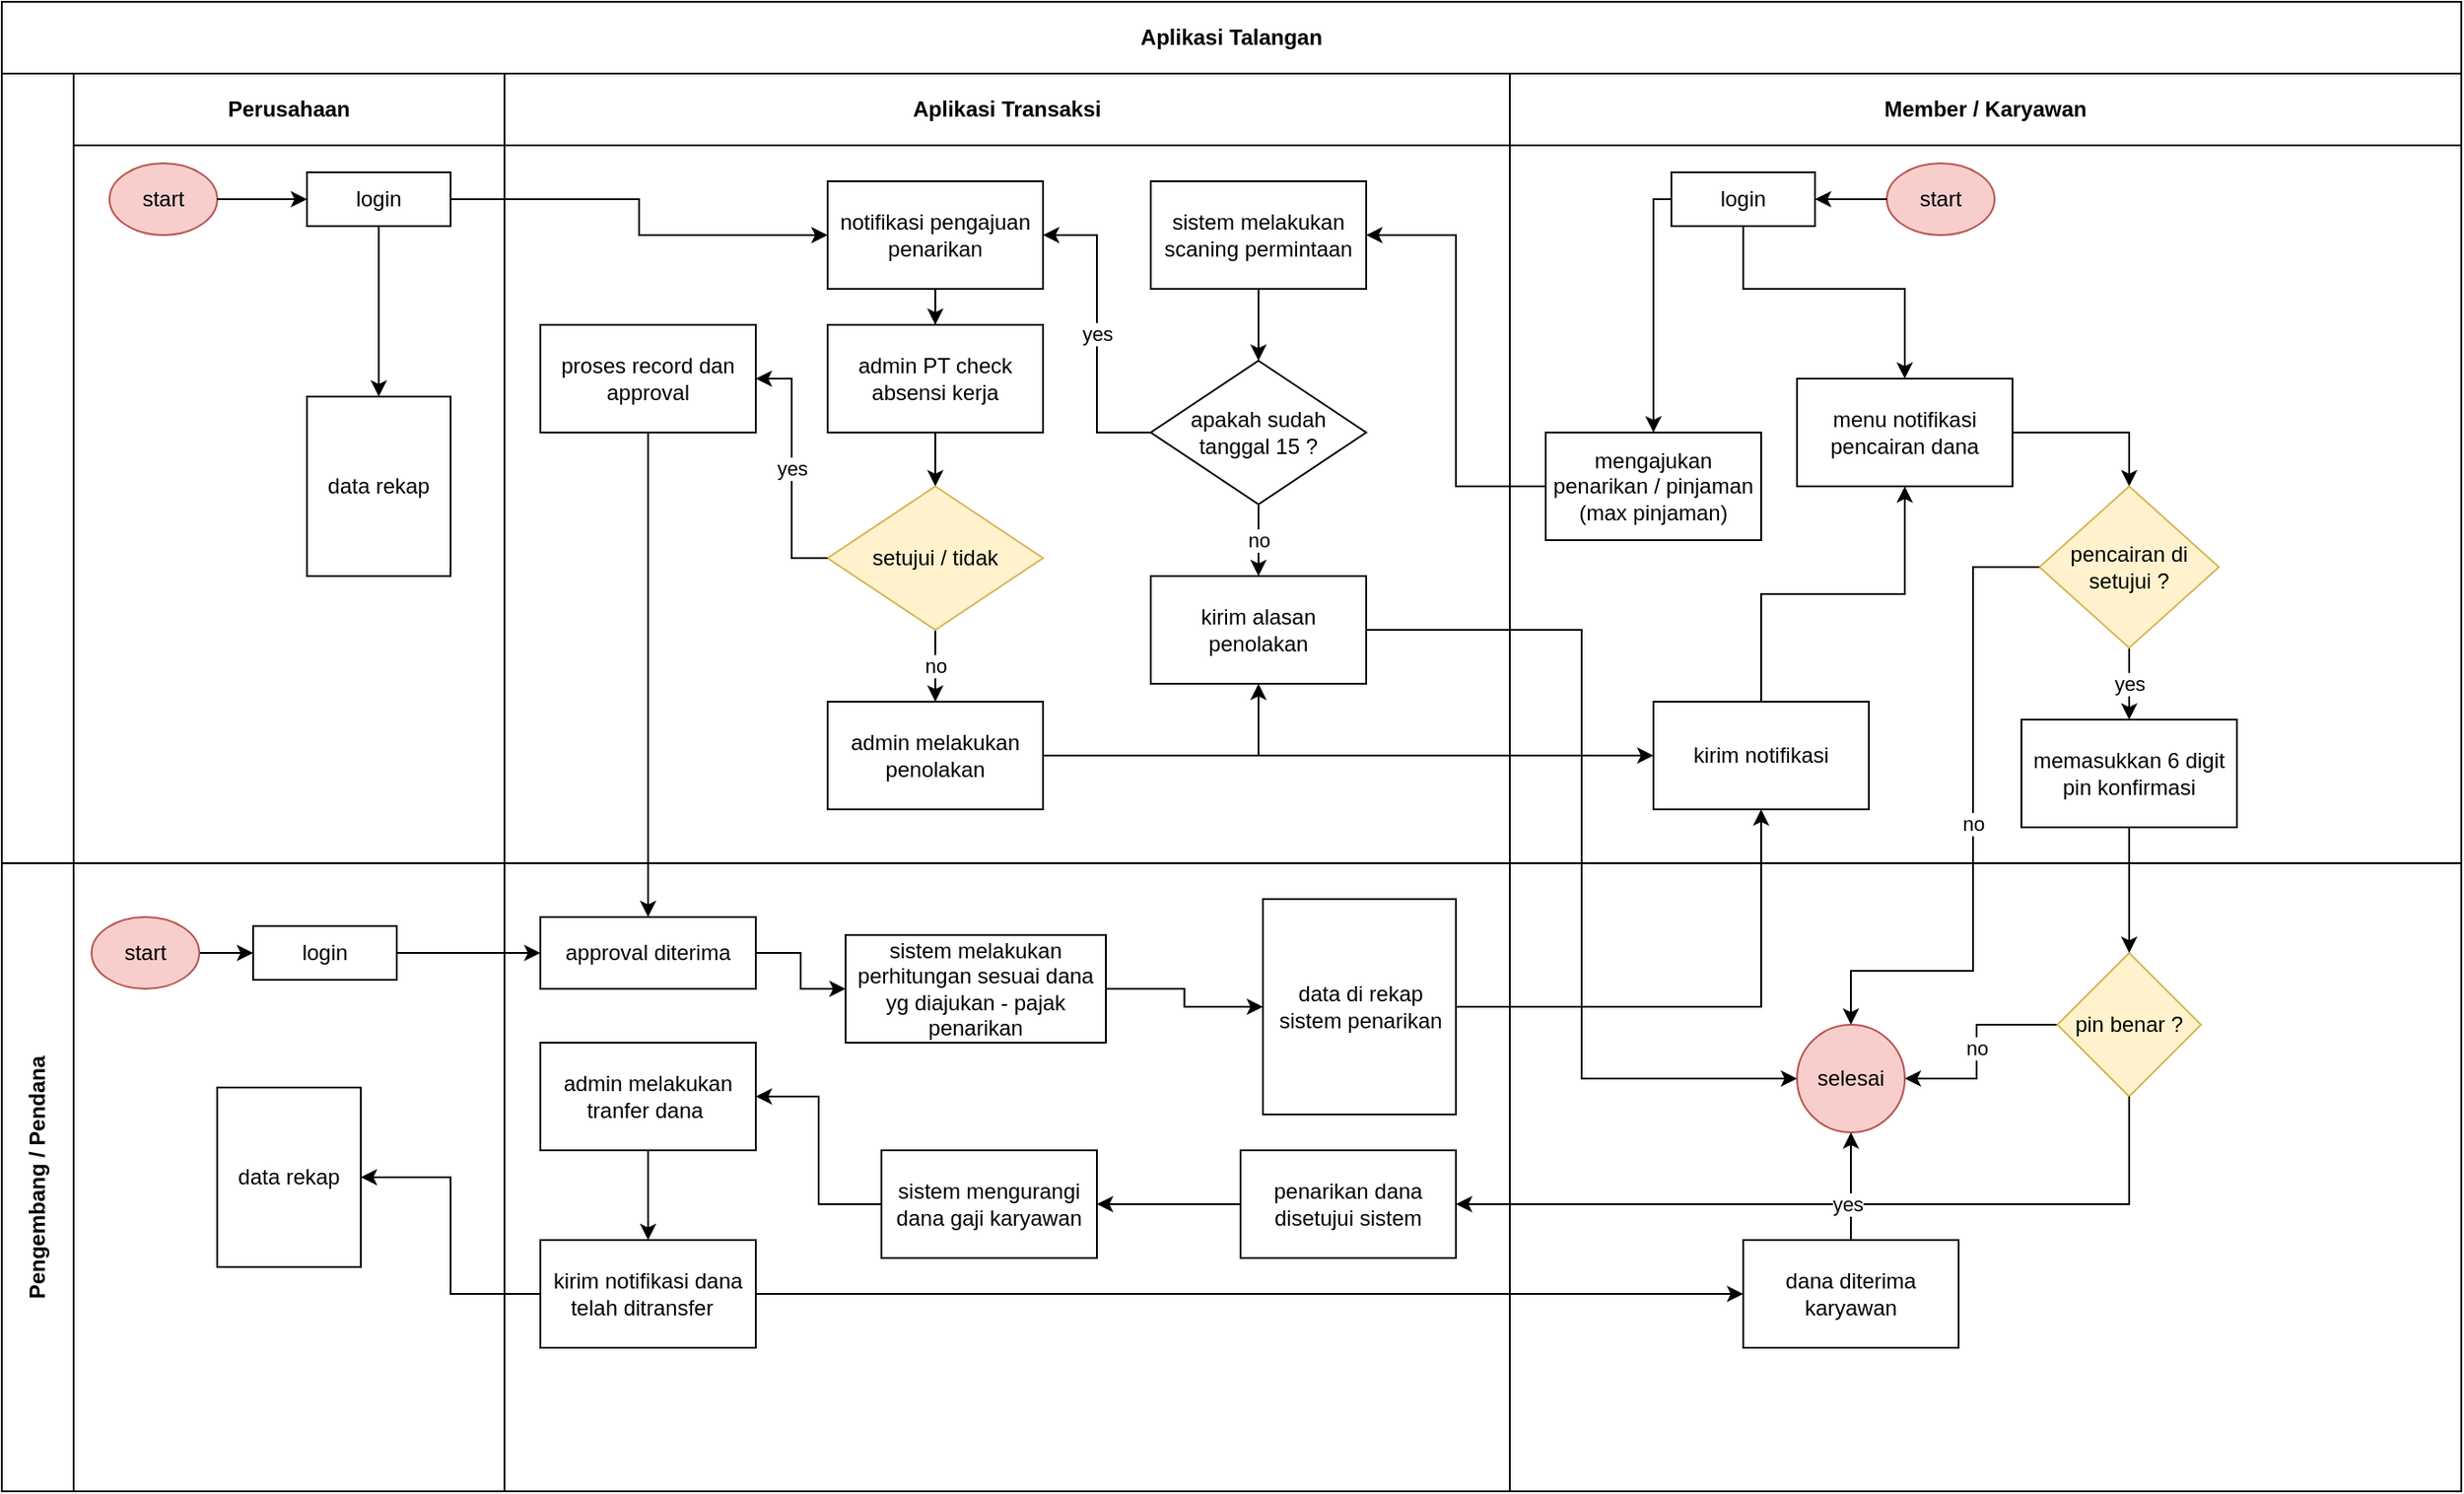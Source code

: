 <mxfile version="14.7.7" type="github" pages="3">
  <diagram id="kgpKYQtTHZ0yAKxKKP6v" name="Page-1">
    <mxGraphModel dx="1422" dy="751" grid="1" gridSize="10" guides="1" tooltips="1" connect="1" arrows="1" fold="1" page="1" pageScale="1" pageWidth="850" pageHeight="1100" math="0" shadow="0">
      <root>
        <mxCell id="0" />
        <mxCell id="1" parent="0" />
        <mxCell id="3nuBFxr9cyL0pnOWT2aG-1" value="Aplikasi Talangan" style="shape=table;childLayout=tableLayout;rowLines=0;columnLines=0;startSize=40;html=1;whiteSpace=wrap;collapsible=0;recursiveResize=0;expand=0;fontStyle=1" parent="1" vertex="1">
          <mxGeometry x="40" y="40" width="1370" height="830" as="geometry" />
        </mxCell>
        <mxCell id="3nuBFxr9cyL0pnOWT2aG-3" value="" style="swimlane;horizontal=0;points=[[0,0.5],[1,0.5]];portConstraint=eastwest;startSize=40;html=1;whiteSpace=wrap;collapsible=0;recursiveResize=0;expand=0;" parent="3nuBFxr9cyL0pnOWT2aG-1" vertex="1">
          <mxGeometry y="40" width="1370" height="440" as="geometry" />
        </mxCell>
        <mxCell id="3nuBFxr9cyL0pnOWT2aG-4" value="Perusahaan" style="swimlane;connectable=0;startSize=40;html=1;whiteSpace=wrap;collapsible=0;recursiveResize=0;expand=0;" parent="3nuBFxr9cyL0pnOWT2aG-3" vertex="1">
          <mxGeometry x="40" width="240" height="440" as="geometry" />
        </mxCell>
        <mxCell id="NLEsf8d0Clt0r1izO-Jv-6" value="start" style="ellipse;whiteSpace=wrap;html=1;fillColor=#f8cecc;strokeColor=#b85450;" parent="3nuBFxr9cyL0pnOWT2aG-4" vertex="1">
          <mxGeometry x="20" y="50" width="60" height="40" as="geometry" />
        </mxCell>
        <mxCell id="NLEsf8d0Clt0r1izO-Jv-9" value="login" style="whiteSpace=wrap;html=1;" parent="3nuBFxr9cyL0pnOWT2aG-4" vertex="1">
          <mxGeometry x="130" y="55" width="80" height="30" as="geometry" />
        </mxCell>
        <mxCell id="NLEsf8d0Clt0r1izO-Jv-10" value="" style="edgeStyle=orthogonalEdgeStyle;rounded=0;orthogonalLoop=1;jettySize=auto;html=1;" parent="3nuBFxr9cyL0pnOWT2aG-4" source="NLEsf8d0Clt0r1izO-Jv-6" target="NLEsf8d0Clt0r1izO-Jv-9" edge="1">
          <mxGeometry relative="1" as="geometry" />
        </mxCell>
        <mxCell id="n5_1aD1Sy1dS3LP6mycE-93" value="data rekap" style="whiteSpace=wrap;html=1;" parent="3nuBFxr9cyL0pnOWT2aG-4" vertex="1">
          <mxGeometry x="130" y="180" width="80" height="100" as="geometry" />
        </mxCell>
        <mxCell id="n5_1aD1Sy1dS3LP6mycE-94" value="" style="edgeStyle=orthogonalEdgeStyle;rounded=0;orthogonalLoop=1;jettySize=auto;html=1;" parent="3nuBFxr9cyL0pnOWT2aG-4" source="NLEsf8d0Clt0r1izO-Jv-9" target="n5_1aD1Sy1dS3LP6mycE-93" edge="1">
          <mxGeometry relative="1" as="geometry" />
        </mxCell>
        <mxCell id="3nuBFxr9cyL0pnOWT2aG-8" value="Aplikasi Transaksi" style="swimlane;connectable=0;startSize=40;html=1;whiteSpace=wrap;collapsible=0;recursiveResize=0;expand=0;" parent="3nuBFxr9cyL0pnOWT2aG-3" vertex="1">
          <mxGeometry x="280" width="560" height="440" as="geometry" />
        </mxCell>
        <mxCell id="n5_1aD1Sy1dS3LP6mycE-2" style="edgeStyle=orthogonalEdgeStyle;rounded=0;orthogonalLoop=1;jettySize=auto;html=1;entryX=0.5;entryY=0;entryDx=0;entryDy=0;" parent="3nuBFxr9cyL0pnOWT2aG-8" source="NLEsf8d0Clt0r1izO-Jv-31" target="NLEsf8d0Clt0r1izO-Jv-35" edge="1">
          <mxGeometry relative="1" as="geometry" />
        </mxCell>
        <mxCell id="NLEsf8d0Clt0r1izO-Jv-31" value="notifikasi pengajuan penarikan&lt;br&gt;" style="whiteSpace=wrap;html=1;" parent="3nuBFxr9cyL0pnOWT2aG-8" vertex="1">
          <mxGeometry x="180" y="60" width="120" height="60" as="geometry" />
        </mxCell>
        <mxCell id="NLEsf8d0Clt0r1izO-Jv-40" style="edgeStyle=orthogonalEdgeStyle;rounded=0;orthogonalLoop=1;jettySize=auto;html=1;entryX=0.5;entryY=0;entryDx=0;entryDy=0;" parent="3nuBFxr9cyL0pnOWT2aG-8" source="NLEsf8d0Clt0r1izO-Jv-29" target="NLEsf8d0Clt0r1izO-Jv-33" edge="1">
          <mxGeometry relative="1" as="geometry" />
        </mxCell>
        <mxCell id="NLEsf8d0Clt0r1izO-Jv-29" value="sistem melakukan scaning permintaan" style="whiteSpace=wrap;html=1;" parent="3nuBFxr9cyL0pnOWT2aG-8" vertex="1">
          <mxGeometry x="360" y="60" width="120" height="60" as="geometry" />
        </mxCell>
        <mxCell id="n5_1aD1Sy1dS3LP6mycE-1" value="yes" style="edgeStyle=orthogonalEdgeStyle;rounded=0;orthogonalLoop=1;jettySize=auto;html=1;entryX=1;entryY=0.5;entryDx=0;entryDy=0;" parent="3nuBFxr9cyL0pnOWT2aG-8" source="NLEsf8d0Clt0r1izO-Jv-33" target="NLEsf8d0Clt0r1izO-Jv-31" edge="1">
          <mxGeometry relative="1" as="geometry" />
        </mxCell>
        <mxCell id="n5_1aD1Sy1dS3LP6mycE-5" value="no" style="edgeStyle=orthogonalEdgeStyle;rounded=0;orthogonalLoop=1;jettySize=auto;html=1;exitX=0.5;exitY=1;exitDx=0;exitDy=0;entryX=0.5;entryY=0;entryDx=0;entryDy=0;" parent="3nuBFxr9cyL0pnOWT2aG-8" source="NLEsf8d0Clt0r1izO-Jv-33" target="NLEsf8d0Clt0r1izO-Jv-48" edge="1">
          <mxGeometry relative="1" as="geometry" />
        </mxCell>
        <mxCell id="NLEsf8d0Clt0r1izO-Jv-33" value="apakah sudah tanggal 15 ?" style="rhombus;whiteSpace=wrap;html=1;" parent="3nuBFxr9cyL0pnOWT2aG-8" vertex="1">
          <mxGeometry x="360" y="160" width="120" height="80" as="geometry" />
        </mxCell>
        <mxCell id="n5_1aD1Sy1dS3LP6mycE-3" style="edgeStyle=orthogonalEdgeStyle;rounded=0;orthogonalLoop=1;jettySize=auto;html=1;entryX=0.5;entryY=0;entryDx=0;entryDy=0;" parent="3nuBFxr9cyL0pnOWT2aG-8" source="NLEsf8d0Clt0r1izO-Jv-35" target="NLEsf8d0Clt0r1izO-Jv-45" edge="1">
          <mxGeometry relative="1" as="geometry" />
        </mxCell>
        <mxCell id="NLEsf8d0Clt0r1izO-Jv-35" value="admin PT check absensi kerja" style="whiteSpace=wrap;html=1;" parent="3nuBFxr9cyL0pnOWT2aG-8" vertex="1">
          <mxGeometry x="180" y="140" width="120" height="60" as="geometry" />
        </mxCell>
        <mxCell id="n5_1aD1Sy1dS3LP6mycE-4" value="no" style="edgeStyle=orthogonalEdgeStyle;rounded=0;orthogonalLoop=1;jettySize=auto;html=1;entryX=0.5;entryY=0;entryDx=0;entryDy=0;" parent="3nuBFxr9cyL0pnOWT2aG-8" source="NLEsf8d0Clt0r1izO-Jv-45" target="NLEsf8d0Clt0r1izO-Jv-41" edge="1">
          <mxGeometry relative="1" as="geometry" />
        </mxCell>
        <mxCell id="NLEsf8d0Clt0r1izO-Jv-45" value="setujui / tidak" style="rhombus;whiteSpace=wrap;html=1;fillColor=#fff2cc;strokeColor=#d6b656;" parent="3nuBFxr9cyL0pnOWT2aG-8" vertex="1">
          <mxGeometry x="180" y="230" width="120" height="80" as="geometry" />
        </mxCell>
        <mxCell id="NLEsf8d0Clt0r1izO-Jv-41" value="admin melakukan penolakan" style="whiteSpace=wrap;html=1;" parent="3nuBFxr9cyL0pnOWT2aG-8" vertex="1">
          <mxGeometry x="180" y="350" width="120" height="60" as="geometry" />
        </mxCell>
        <mxCell id="NLEsf8d0Clt0r1izO-Jv-48" value="kirim alasan penolakan" style="whiteSpace=wrap;html=1;" parent="3nuBFxr9cyL0pnOWT2aG-8" vertex="1">
          <mxGeometry x="360" y="280" width="120" height="60" as="geometry" />
        </mxCell>
        <mxCell id="NLEsf8d0Clt0r1izO-Jv-49" value="" style="edgeStyle=orthogonalEdgeStyle;rounded=0;orthogonalLoop=1;jettySize=auto;html=1;" parent="3nuBFxr9cyL0pnOWT2aG-8" source="NLEsf8d0Clt0r1izO-Jv-41" target="NLEsf8d0Clt0r1izO-Jv-48" edge="1">
          <mxGeometry relative="1" as="geometry" />
        </mxCell>
        <mxCell id="n5_1aD1Sy1dS3LP6mycE-8" value="proses record dan approval" style="whiteSpace=wrap;html=1;" parent="3nuBFxr9cyL0pnOWT2aG-8" vertex="1">
          <mxGeometry x="20" y="140" width="120" height="60" as="geometry" />
        </mxCell>
        <mxCell id="n5_1aD1Sy1dS3LP6mycE-9" value="yes" style="edgeStyle=orthogonalEdgeStyle;rounded=0;orthogonalLoop=1;jettySize=auto;html=1;entryX=1;entryY=0.5;entryDx=0;entryDy=0;" parent="3nuBFxr9cyL0pnOWT2aG-8" source="NLEsf8d0Clt0r1izO-Jv-45" target="n5_1aD1Sy1dS3LP6mycE-8" edge="1">
          <mxGeometry relative="1" as="geometry">
            <Array as="points">
              <mxPoint x="160" y="270" />
              <mxPoint x="160" y="170" />
            </Array>
          </mxGeometry>
        </mxCell>
        <mxCell id="n5_1aD1Sy1dS3LP6mycE-13" style="edgeStyle=orthogonalEdgeStyle;rounded=0;orthogonalLoop=1;jettySize=auto;html=1;exitX=0.5;exitY=1;exitDx=0;exitDy=0;" parent="3nuBFxr9cyL0pnOWT2aG-8" source="n5_1aD1Sy1dS3LP6mycE-8" target="n5_1aD1Sy1dS3LP6mycE-8" edge="1">
          <mxGeometry relative="1" as="geometry" />
        </mxCell>
        <mxCell id="3nuBFxr9cyL0pnOWT2aG-11" value="Member / Karyawan" style="swimlane;connectable=0;startSize=40;html=1;whiteSpace=wrap;collapsible=0;recursiveResize=0;expand=0;" parent="3nuBFxr9cyL0pnOWT2aG-3" vertex="1">
          <mxGeometry x="840" width="530" height="440" as="geometry" />
        </mxCell>
        <mxCell id="NLEsf8d0Clt0r1izO-Jv-24" value="start" style="ellipse;whiteSpace=wrap;html=1;fillColor=#f8cecc;strokeColor=#b85450;" parent="3nuBFxr9cyL0pnOWT2aG-11" vertex="1">
          <mxGeometry x="210" y="50" width="60" height="40" as="geometry" />
        </mxCell>
        <mxCell id="n5_1aD1Sy1dS3LP6mycE-66" style="edgeStyle=orthogonalEdgeStyle;rounded=0;orthogonalLoop=1;jettySize=auto;html=1;entryX=0.5;entryY=0;entryDx=0;entryDy=0;" parent="3nuBFxr9cyL0pnOWT2aG-11" source="NLEsf8d0Clt0r1izO-Jv-25" target="n5_1aD1Sy1dS3LP6mycE-53" edge="1">
          <mxGeometry relative="1" as="geometry">
            <Array as="points">
              <mxPoint x="130" y="120" />
              <mxPoint x="220" y="120" />
            </Array>
          </mxGeometry>
        </mxCell>
        <mxCell id="NLEsf8d0Clt0r1izO-Jv-25" value="login" style="whiteSpace=wrap;html=1;" parent="3nuBFxr9cyL0pnOWT2aG-11" vertex="1">
          <mxGeometry x="90" y="55" width="80" height="30" as="geometry" />
        </mxCell>
        <mxCell id="NLEsf8d0Clt0r1izO-Jv-26" value="" style="edgeStyle=orthogonalEdgeStyle;rounded=0;orthogonalLoop=1;jettySize=auto;html=1;" parent="3nuBFxr9cyL0pnOWT2aG-11" source="NLEsf8d0Clt0r1izO-Jv-24" target="NLEsf8d0Clt0r1izO-Jv-25" edge="1">
          <mxGeometry relative="1" as="geometry" />
        </mxCell>
        <mxCell id="n5_1aD1Sy1dS3LP6mycE-63" style="edgeStyle=orthogonalEdgeStyle;rounded=0;orthogonalLoop=1;jettySize=auto;html=1;entryX=0.5;entryY=1;entryDx=0;entryDy=0;" parent="3nuBFxr9cyL0pnOWT2aG-11" source="n5_1aD1Sy1dS3LP6mycE-6" target="n5_1aD1Sy1dS3LP6mycE-53" edge="1">
          <mxGeometry relative="1" as="geometry" />
        </mxCell>
        <mxCell id="n5_1aD1Sy1dS3LP6mycE-6" value="kirim notifikasi" style="whiteSpace=wrap;html=1;" parent="3nuBFxr9cyL0pnOWT2aG-11" vertex="1">
          <mxGeometry x="80" y="350" width="120" height="60" as="geometry" />
        </mxCell>
        <mxCell id="n5_1aD1Sy1dS3LP6mycE-64" style="edgeStyle=orthogonalEdgeStyle;rounded=0;orthogonalLoop=1;jettySize=auto;html=1;entryX=0.5;entryY=0;entryDx=0;entryDy=0;" parent="3nuBFxr9cyL0pnOWT2aG-11" source="n5_1aD1Sy1dS3LP6mycE-53" target="n5_1aD1Sy1dS3LP6mycE-59" edge="1">
          <mxGeometry relative="1" as="geometry" />
        </mxCell>
        <mxCell id="n5_1aD1Sy1dS3LP6mycE-53" value="menu notifikasi pencairan dana" style="whiteSpace=wrap;html=1;" parent="3nuBFxr9cyL0pnOWT2aG-11" vertex="1">
          <mxGeometry x="160" y="170" width="120" height="60" as="geometry" />
        </mxCell>
        <mxCell id="n5_1aD1Sy1dS3LP6mycE-67" value="yes" style="edgeStyle=orthogonalEdgeStyle;rounded=0;orthogonalLoop=1;jettySize=auto;html=1;entryX=0.5;entryY=0;entryDx=0;entryDy=0;" parent="3nuBFxr9cyL0pnOWT2aG-11" source="n5_1aD1Sy1dS3LP6mycE-59" target="n5_1aD1Sy1dS3LP6mycE-49" edge="1">
          <mxGeometry relative="1" as="geometry" />
        </mxCell>
        <mxCell id="n5_1aD1Sy1dS3LP6mycE-59" value="pencairan di setujui ?" style="rhombus;whiteSpace=wrap;html=1;fillColor=#fff2cc;strokeColor=#d6b656;" parent="3nuBFxr9cyL0pnOWT2aG-11" vertex="1">
          <mxGeometry x="295" y="230" width="100" height="90" as="geometry" />
        </mxCell>
        <mxCell id="n5_1aD1Sy1dS3LP6mycE-49" value="memasukkan 6 digit pin konfirmasi" style="whiteSpace=wrap;html=1;" parent="3nuBFxr9cyL0pnOWT2aG-11" vertex="1">
          <mxGeometry x="285" y="360" width="120" height="60" as="geometry" />
        </mxCell>
        <mxCell id="NLEsf8d0Clt0r1izO-Jv-32" value="" style="edgeStyle=orthogonalEdgeStyle;rounded=0;orthogonalLoop=1;jettySize=auto;html=1;" parent="3nuBFxr9cyL0pnOWT2aG-3" source="NLEsf8d0Clt0r1izO-Jv-9" target="NLEsf8d0Clt0r1izO-Jv-31" edge="1">
          <mxGeometry relative="1" as="geometry" />
        </mxCell>
        <mxCell id="n5_1aD1Sy1dS3LP6mycE-7" value="" style="edgeStyle=orthogonalEdgeStyle;rounded=0;orthogonalLoop=1;jettySize=auto;html=1;" parent="3nuBFxr9cyL0pnOWT2aG-3" source="NLEsf8d0Clt0r1izO-Jv-41" target="n5_1aD1Sy1dS3LP6mycE-6" edge="1">
          <mxGeometry relative="1" as="geometry" />
        </mxCell>
        <mxCell id="3nuBFxr9cyL0pnOWT2aG-15" value="Pengembang / Pendana" style="swimlane;horizontal=0;points=[[0,0.5],[1,0.5]];portConstraint=eastwest;startSize=40;html=1;whiteSpace=wrap;collapsible=0;recursiveResize=0;expand=0;" parent="3nuBFxr9cyL0pnOWT2aG-1" vertex="1">
          <mxGeometry y="480" width="1370" height="350" as="geometry" />
        </mxCell>
        <mxCell id="3nuBFxr9cyL0pnOWT2aG-16" value="" style="swimlane;connectable=0;startSize=0;html=1;whiteSpace=wrap;collapsible=0;recursiveResize=0;expand=0;" parent="3nuBFxr9cyL0pnOWT2aG-15" vertex="1">
          <mxGeometry x="40" width="240" height="350" as="geometry" />
        </mxCell>
        <mxCell id="n5_1aD1Sy1dS3LP6mycE-12" style="edgeStyle=orthogonalEdgeStyle;rounded=0;orthogonalLoop=1;jettySize=auto;html=1;entryX=0;entryY=0.5;entryDx=0;entryDy=0;" parent="3nuBFxr9cyL0pnOWT2aG-16" source="n5_1aD1Sy1dS3LP6mycE-10" target="n5_1aD1Sy1dS3LP6mycE-11" edge="1">
          <mxGeometry relative="1" as="geometry" />
        </mxCell>
        <mxCell id="n5_1aD1Sy1dS3LP6mycE-10" value="start" style="ellipse;whiteSpace=wrap;html=1;fillColor=#f8cecc;strokeColor=#b85450;" parent="3nuBFxr9cyL0pnOWT2aG-16" vertex="1">
          <mxGeometry x="10" y="30" width="60" height="40" as="geometry" />
        </mxCell>
        <mxCell id="n5_1aD1Sy1dS3LP6mycE-11" value="login" style="whiteSpace=wrap;html=1;" parent="3nuBFxr9cyL0pnOWT2aG-16" vertex="1">
          <mxGeometry x="100" y="35" width="80" height="30" as="geometry" />
        </mxCell>
        <mxCell id="n5_1aD1Sy1dS3LP6mycE-89" value="data rekap" style="whiteSpace=wrap;html=1;" parent="3nuBFxr9cyL0pnOWT2aG-16" vertex="1">
          <mxGeometry x="80" y="125" width="80" height="100" as="geometry" />
        </mxCell>
        <mxCell id="3nuBFxr9cyL0pnOWT2aG-18" value="" style="swimlane;connectable=0;startSize=0;html=1;whiteSpace=wrap;collapsible=0;recursiveResize=0;expand=0;" parent="3nuBFxr9cyL0pnOWT2aG-15" vertex="1">
          <mxGeometry x="280" width="560" height="350" as="geometry" />
        </mxCell>
        <mxCell id="n5_1aD1Sy1dS3LP6mycE-33" value="approval diterima" style="whiteSpace=wrap;html=1;" parent="3nuBFxr9cyL0pnOWT2aG-18" vertex="1">
          <mxGeometry x="20" y="30" width="120" height="40" as="geometry" />
        </mxCell>
        <mxCell id="n5_1aD1Sy1dS3LP6mycE-37" value="sistem melakukan perhitungan sesuai dana yg diajukan - pajak penarikan" style="whiteSpace=wrap;html=1;" parent="3nuBFxr9cyL0pnOWT2aG-18" vertex="1">
          <mxGeometry x="190" y="40" width="145" height="60" as="geometry" />
        </mxCell>
        <mxCell id="n5_1aD1Sy1dS3LP6mycE-38" value="" style="edgeStyle=orthogonalEdgeStyle;rounded=0;orthogonalLoop=1;jettySize=auto;html=1;" parent="3nuBFxr9cyL0pnOWT2aG-18" source="n5_1aD1Sy1dS3LP6mycE-33" target="n5_1aD1Sy1dS3LP6mycE-37" edge="1">
          <mxGeometry relative="1" as="geometry" />
        </mxCell>
        <mxCell id="n5_1aD1Sy1dS3LP6mycE-45" value="penarikan dana disetujui sistem" style="whiteSpace=wrap;html=1;" parent="3nuBFxr9cyL0pnOWT2aG-18" vertex="1">
          <mxGeometry x="410" y="160" width="120" height="60" as="geometry" />
        </mxCell>
        <mxCell id="n5_1aD1Sy1dS3LP6mycE-78" value="kirim notifikasi dana telah ditransfer&amp;nbsp;&amp;nbsp;" style="whiteSpace=wrap;html=1;" parent="3nuBFxr9cyL0pnOWT2aG-18" vertex="1">
          <mxGeometry x="20" y="210" width="120" height="60" as="geometry" />
        </mxCell>
        <mxCell id="n5_1aD1Sy1dS3LP6mycE-76" value="admin melakukan tranfer dana&amp;nbsp;" style="whiteSpace=wrap;html=1;" parent="3nuBFxr9cyL0pnOWT2aG-18" vertex="1">
          <mxGeometry x="20" y="100" width="120" height="60" as="geometry" />
        </mxCell>
        <mxCell id="n5_1aD1Sy1dS3LP6mycE-79" value="" style="edgeStyle=orthogonalEdgeStyle;rounded=0;orthogonalLoop=1;jettySize=auto;html=1;" parent="3nuBFxr9cyL0pnOWT2aG-18" source="n5_1aD1Sy1dS3LP6mycE-76" target="n5_1aD1Sy1dS3LP6mycE-78" edge="1">
          <mxGeometry relative="1" as="geometry" />
        </mxCell>
        <mxCell id="3nuBFxr9cyL0pnOWT2aG-23" value="" style="swimlane;connectable=0;startSize=0;html=1;whiteSpace=wrap;collapsible=0;recursiveResize=0;expand=0;" parent="3nuBFxr9cyL0pnOWT2aG-15" vertex="1">
          <mxGeometry x="840" width="530" height="350" as="geometry" />
        </mxCell>
        <mxCell id="NLEsf8d0Clt0r1izO-Jv-43" value="selesai" style="ellipse;whiteSpace=wrap;html=1;fillColor=#f8cecc;strokeColor=#b85450;" parent="3nuBFxr9cyL0pnOWT2aG-23" vertex="1">
          <mxGeometry x="160" y="90" width="60" height="60" as="geometry" />
        </mxCell>
        <mxCell id="n5_1aD1Sy1dS3LP6mycE-73" value="no" style="edgeStyle=orthogonalEdgeStyle;rounded=0;orthogonalLoop=1;jettySize=auto;html=1;entryX=1;entryY=0.5;entryDx=0;entryDy=0;" parent="3nuBFxr9cyL0pnOWT2aG-23" source="n5_1aD1Sy1dS3LP6mycE-70" target="NLEsf8d0Clt0r1izO-Jv-43" edge="1">
          <mxGeometry relative="1" as="geometry">
            <Array as="points">
              <mxPoint x="260" y="90" />
              <mxPoint x="260" y="120" />
            </Array>
          </mxGeometry>
        </mxCell>
        <mxCell id="n5_1aD1Sy1dS3LP6mycE-70" value="pin benar ?" style="rhombus;whiteSpace=wrap;html=1;fillColor=#fff2cc;strokeColor=#d6b656;" parent="3nuBFxr9cyL0pnOWT2aG-23" vertex="1">
          <mxGeometry x="305" y="50" width="80" height="80" as="geometry" />
        </mxCell>
        <mxCell id="n5_1aD1Sy1dS3LP6mycE-85" value="dana diterima karyawan" style="whiteSpace=wrap;html=1;" parent="3nuBFxr9cyL0pnOWT2aG-23" vertex="1">
          <mxGeometry x="130" y="210" width="120" height="60" as="geometry" />
        </mxCell>
        <mxCell id="n5_1aD1Sy1dS3LP6mycE-88" value="" style="edgeStyle=orthogonalEdgeStyle;rounded=0;orthogonalLoop=1;jettySize=auto;html=1;entryX=0.5;entryY=1;entryDx=0;entryDy=0;" parent="3nuBFxr9cyL0pnOWT2aG-23" source="n5_1aD1Sy1dS3LP6mycE-85" target="NLEsf8d0Clt0r1izO-Jv-43" edge="1">
          <mxGeometry relative="1" as="geometry">
            <mxPoint x="330.0" y="240" as="targetPoint" />
          </mxGeometry>
        </mxCell>
        <mxCell id="n5_1aD1Sy1dS3LP6mycE-35" style="edgeStyle=orthogonalEdgeStyle;rounded=0;orthogonalLoop=1;jettySize=auto;html=1;entryX=0;entryY=0.5;entryDx=0;entryDy=0;" parent="3nuBFxr9cyL0pnOWT2aG-15" source="n5_1aD1Sy1dS3LP6mycE-11" target="n5_1aD1Sy1dS3LP6mycE-33" edge="1">
          <mxGeometry relative="1" as="geometry" />
        </mxCell>
        <mxCell id="n5_1aD1Sy1dS3LP6mycE-72" value="yes" style="edgeStyle=orthogonalEdgeStyle;rounded=0;orthogonalLoop=1;jettySize=auto;html=1;entryX=1;entryY=0.5;entryDx=0;entryDy=0;" parent="3nuBFxr9cyL0pnOWT2aG-15" source="n5_1aD1Sy1dS3LP6mycE-70" target="n5_1aD1Sy1dS3LP6mycE-45" edge="1">
          <mxGeometry relative="1" as="geometry">
            <Array as="points">
              <mxPoint x="1185" y="190" />
            </Array>
          </mxGeometry>
        </mxCell>
        <mxCell id="n5_1aD1Sy1dS3LP6mycE-86" value="" style="edgeStyle=orthogonalEdgeStyle;rounded=0;orthogonalLoop=1;jettySize=auto;html=1;" parent="3nuBFxr9cyL0pnOWT2aG-15" source="n5_1aD1Sy1dS3LP6mycE-78" target="n5_1aD1Sy1dS3LP6mycE-85" edge="1">
          <mxGeometry relative="1" as="geometry" />
        </mxCell>
        <mxCell id="n5_1aD1Sy1dS3LP6mycE-90" value="" style="edgeStyle=orthogonalEdgeStyle;rounded=0;orthogonalLoop=1;jettySize=auto;html=1;" parent="3nuBFxr9cyL0pnOWT2aG-15" source="n5_1aD1Sy1dS3LP6mycE-78" target="n5_1aD1Sy1dS3LP6mycE-89" edge="1">
          <mxGeometry relative="1" as="geometry" />
        </mxCell>
        <mxCell id="n5_1aD1Sy1dS3LP6mycE-14" style="edgeStyle=orthogonalEdgeStyle;rounded=0;orthogonalLoop=1;jettySize=auto;html=1;entryX=0.5;entryY=0;entryDx=0;entryDy=0;" parent="3nuBFxr9cyL0pnOWT2aG-1" source="n5_1aD1Sy1dS3LP6mycE-8" target="n5_1aD1Sy1dS3LP6mycE-33" edge="1">
          <mxGeometry relative="1" as="geometry">
            <mxPoint x="360" y="510" as="targetPoint" />
          </mxGeometry>
        </mxCell>
        <mxCell id="NLEsf8d0Clt0r1izO-Jv-52" style="edgeStyle=orthogonalEdgeStyle;rounded=0;orthogonalLoop=1;jettySize=auto;html=1;entryX=0;entryY=0.5;entryDx=0;entryDy=0;" parent="3nuBFxr9cyL0pnOWT2aG-1" source="NLEsf8d0Clt0r1izO-Jv-48" target="NLEsf8d0Clt0r1izO-Jv-43" edge="1">
          <mxGeometry relative="1" as="geometry" />
        </mxCell>
        <mxCell id="n5_1aD1Sy1dS3LP6mycE-68" value="no" style="edgeStyle=orthogonalEdgeStyle;rounded=0;orthogonalLoop=1;jettySize=auto;html=1;entryX=0.5;entryY=0;entryDx=0;entryDy=0;" parent="3nuBFxr9cyL0pnOWT2aG-1" source="n5_1aD1Sy1dS3LP6mycE-59" target="NLEsf8d0Clt0r1izO-Jv-43" edge="1">
          <mxGeometry relative="1" as="geometry">
            <Array as="points">
              <mxPoint x="1098" y="315" />
              <mxPoint x="1098" y="540" />
              <mxPoint x="1030" y="540" />
            </Array>
          </mxGeometry>
        </mxCell>
        <mxCell id="n5_1aD1Sy1dS3LP6mycE-71" value="" style="edgeStyle=orthogonalEdgeStyle;rounded=0;orthogonalLoop=1;jettySize=auto;html=1;" parent="3nuBFxr9cyL0pnOWT2aG-1" source="n5_1aD1Sy1dS3LP6mycE-49" target="n5_1aD1Sy1dS3LP6mycE-70" edge="1">
          <mxGeometry relative="1" as="geometry" />
        </mxCell>
        <mxCell id="NLEsf8d0Clt0r1izO-Jv-39" style="edgeStyle=orthogonalEdgeStyle;rounded=0;orthogonalLoop=1;jettySize=auto;html=1;entryX=1;entryY=0.5;entryDx=0;entryDy=0;" parent="1" source="NLEsf8d0Clt0r1izO-Jv-27" target="NLEsf8d0Clt0r1izO-Jv-29" edge="1">
          <mxGeometry relative="1" as="geometry" />
        </mxCell>
        <mxCell id="NLEsf8d0Clt0r1izO-Jv-27" value="mengajukan penarikan / pinjaman&lt;br&gt;(max pinjaman)" style="whiteSpace=wrap;html=1;" parent="1" vertex="1">
          <mxGeometry x="900" y="280" width="120" height="60" as="geometry" />
        </mxCell>
        <mxCell id="NLEsf8d0Clt0r1izO-Jv-28" value="" style="edgeStyle=orthogonalEdgeStyle;rounded=0;orthogonalLoop=1;jettySize=auto;html=1;exitX=0;exitY=0.5;exitDx=0;exitDy=0;" parent="1" source="NLEsf8d0Clt0r1izO-Jv-25" target="NLEsf8d0Clt0r1izO-Jv-27" edge="1">
          <mxGeometry relative="1" as="geometry">
            <Array as="points">
              <mxPoint x="960" y="150" />
            </Array>
          </mxGeometry>
        </mxCell>
        <mxCell id="n5_1aD1Sy1dS3LP6mycE-58" style="edgeStyle=orthogonalEdgeStyle;rounded=0;orthogonalLoop=1;jettySize=auto;html=1;entryX=0.5;entryY=1;entryDx=0;entryDy=0;" parent="1" source="n5_1aD1Sy1dS3LP6mycE-47" target="n5_1aD1Sy1dS3LP6mycE-6" edge="1">
          <mxGeometry relative="1" as="geometry" />
        </mxCell>
        <mxCell id="n5_1aD1Sy1dS3LP6mycE-47" value="data di rekap sistem penarikan" style="whiteSpace=wrap;html=1;" parent="1" vertex="1">
          <mxGeometry x="742.5" y="540" width="107.5" height="120" as="geometry" />
        </mxCell>
        <mxCell id="n5_1aD1Sy1dS3LP6mycE-48" value="" style="edgeStyle=orthogonalEdgeStyle;rounded=0;orthogonalLoop=1;jettySize=auto;html=1;" parent="1" source="n5_1aD1Sy1dS3LP6mycE-37" target="n5_1aD1Sy1dS3LP6mycE-47" edge="1">
          <mxGeometry relative="1" as="geometry" />
        </mxCell>
        <mxCell id="n5_1aD1Sy1dS3LP6mycE-77" value="" style="edgeStyle=orthogonalEdgeStyle;rounded=0;orthogonalLoop=1;jettySize=auto;html=1;" parent="1" source="n5_1aD1Sy1dS3LP6mycE-74" target="n5_1aD1Sy1dS3LP6mycE-76" edge="1">
          <mxGeometry relative="1" as="geometry" />
        </mxCell>
        <mxCell id="n5_1aD1Sy1dS3LP6mycE-74" value="sistem mengurangi dana gaji karyawan" style="whiteSpace=wrap;html=1;" parent="1" vertex="1">
          <mxGeometry x="530" y="680" width="120" height="60" as="geometry" />
        </mxCell>
        <mxCell id="n5_1aD1Sy1dS3LP6mycE-75" value="" style="edgeStyle=orthogonalEdgeStyle;rounded=0;orthogonalLoop=1;jettySize=auto;html=1;" parent="1" source="n5_1aD1Sy1dS3LP6mycE-45" target="n5_1aD1Sy1dS3LP6mycE-74" edge="1">
          <mxGeometry relative="1" as="geometry" />
        </mxCell>
      </root>
    </mxGraphModel>
  </diagram>
  <diagram id="7k527uBBUkMGL3hLVb4U" name="Page-2">
    <mxGraphModel dx="1422" dy="772" grid="1" gridSize="10" guides="1" tooltips="1" connect="1" arrows="1" fold="1" page="1" pageScale="1" pageWidth="850" pageHeight="1100" math="0" shadow="0">
      <root>
        <mxCell id="_mMjdWACrZiV3DKXEfCX-0" />
        <mxCell id="_mMjdWACrZiV3DKXEfCX-1" parent="_mMjdWACrZiV3DKXEfCX-0" />
        <mxCell id="_mMjdWACrZiV3DKXEfCX-13" value="" style="edgeStyle=orthogonalEdgeStyle;rounded=0;orthogonalLoop=1;jettySize=auto;html=1;" parent="_mMjdWACrZiV3DKXEfCX-1" source="_mMjdWACrZiV3DKXEfCX-2" target="_mMjdWACrZiV3DKXEfCX-9" edge="1">
          <mxGeometry relative="1" as="geometry" />
        </mxCell>
        <mxCell id="_mMjdWACrZiV3DKXEfCX-2" value="Pengembang Apps" style="rounded=1;whiteSpace=wrap;html=1;" parent="_mMjdWACrZiV3DKXEfCX-1" vertex="1">
          <mxGeometry x="40" y="110" width="120" height="60" as="geometry" />
        </mxCell>
        <mxCell id="_mMjdWACrZiV3DKXEfCX-14" style="edgeStyle=orthogonalEdgeStyle;rounded=0;orthogonalLoop=1;jettySize=auto;html=1;" parent="_mMjdWACrZiV3DKXEfCX-1" source="_mMjdWACrZiV3DKXEfCX-3" target="_mMjdWACrZiV3DKXEfCX-10" edge="1">
          <mxGeometry relative="1" as="geometry">
            <Array as="points">
              <mxPoint x="770" y="310" />
            </Array>
          </mxGeometry>
        </mxCell>
        <mxCell id="ggVmiQY-6NZ9ajGvA-hx-8" style="edgeStyle=orthogonalEdgeStyle;rounded=0;orthogonalLoop=1;jettySize=auto;html=1;" parent="_mMjdWACrZiV3DKXEfCX-1" source="_mMjdWACrZiV3DKXEfCX-3" target="ggVmiQY-6NZ9ajGvA-hx-6" edge="1">
          <mxGeometry relative="1" as="geometry" />
        </mxCell>
        <mxCell id="_mMjdWACrZiV3DKXEfCX-3" value="Karyawan A" style="rounded=1;whiteSpace=wrap;html=1;" parent="_mMjdWACrZiV3DKXEfCX-1" vertex="1">
          <mxGeometry x="710" y="60" width="120" height="60" as="geometry" />
        </mxCell>
        <mxCell id="_mMjdWACrZiV3DKXEfCX-8" style="edgeStyle=orthogonalEdgeStyle;rounded=0;orthogonalLoop=1;jettySize=auto;html=1;entryX=0;entryY=0.5;entryDx=0;entryDy=0;entryPerimeter=0;" parent="_mMjdWACrZiV3DKXEfCX-1" source="_mMjdWACrZiV3DKXEfCX-4" target="_mMjdWACrZiV3DKXEfCX-6" edge="1">
          <mxGeometry relative="1" as="geometry" />
        </mxCell>
        <mxCell id="_mMjdWACrZiV3DKXEfCX-4" value="database main (1)&lt;br&gt;(AWS)" style="shape=cylinder3;whiteSpace=wrap;html=1;boundedLbl=1;backgroundOutline=1;size=15;" parent="_mMjdWACrZiV3DKXEfCX-1" vertex="1">
          <mxGeometry x="335" y="420" width="85" height="140" as="geometry" />
        </mxCell>
        <mxCell id="9B3jZ9CjMzc1ieWYlWdo-2" style="edgeStyle=orthogonalEdgeStyle;rounded=0;orthogonalLoop=1;jettySize=auto;html=1;entryX=0.5;entryY=0;entryDx=0;entryDy=0;entryPerimeter=0;" parent="_mMjdWACrZiV3DKXEfCX-1" source="_mMjdWACrZiV3DKXEfCX-5" target="_mMjdWACrZiV3DKXEfCX-4" edge="1">
          <mxGeometry relative="1" as="geometry" />
        </mxCell>
        <mxCell id="_mMjdWACrZiV3DKXEfCX-5" value="API (3)&lt;br&gt;Lumen" style="ellipse;shape=cloud;whiteSpace=wrap;html=1;" parent="_mMjdWACrZiV3DKXEfCX-1" vertex="1">
          <mxGeometry x="390" y="270" width="120" height="80" as="geometry" />
        </mxCell>
        <mxCell id="_mMjdWACrZiV3DKXEfCX-6" value="database cloning (7)&lt;br&gt;(AWS)" style="shape=cylinder3;whiteSpace=wrap;html=1;boundedLbl=1;backgroundOutline=1;size=15;" parent="_mMjdWACrZiV3DKXEfCX-1" vertex="1">
          <mxGeometry x="455" y="420" width="85" height="140" as="geometry" />
        </mxCell>
        <mxCell id="ggVmiQY-6NZ9ajGvA-hx-5" style="edgeStyle=orthogonalEdgeStyle;rounded=0;orthogonalLoop=1;jettySize=auto;html=1;entryX=0;entryY=0.5;entryDx=0;entryDy=0;entryPerimeter=0;" parent="_mMjdWACrZiV3DKXEfCX-1" source="_mMjdWACrZiV3DKXEfCX-9" target="_mMjdWACrZiV3DKXEfCX-4" edge="1">
          <mxGeometry relative="1" as="geometry" />
        </mxCell>
        <mxCell id="_mMjdWACrZiV3DKXEfCX-9" value="&lt;span style=&quot;color: rgb(0 , 0 , 0) ; font-family: &amp;#34;helvetica&amp;#34; ; font-size: 12px ; font-style: normal ; font-weight: 400 ; letter-spacing: normal ; text-align: center ; text-indent: 0px ; text-transform: none ; word-spacing: 0px ; background-color: rgb(248 , 249 , 250) ; display: inline ; float: none&quot;&gt;Web Dashboard (2)&lt;br&gt;(Laravel 8 + Vue)&lt;br&gt;&lt;/span&gt;" style="shape=parallelogram;perimeter=parallelogramPerimeter;whiteSpace=wrap;html=1;fixedSize=1;" parent="_mMjdWACrZiV3DKXEfCX-1" vertex="1">
          <mxGeometry x="110" y="280" width="150" height="60" as="geometry" />
        </mxCell>
        <mxCell id="_mMjdWACrZiV3DKXEfCX-12" value="" style="edgeStyle=orthogonalEdgeStyle;rounded=0;orthogonalLoop=1;jettySize=auto;html=1;" parent="_mMjdWACrZiV3DKXEfCX-1" source="_mMjdWACrZiV3DKXEfCX-10" target="_mMjdWACrZiV3DKXEfCX-5" edge="1">
          <mxGeometry relative="1" as="geometry" />
        </mxCell>
        <mxCell id="_mMjdWACrZiV3DKXEfCX-10" value="Aplikasi Mobile (6)&amp;nbsp;&lt;br&gt;Nuxt Mobile &lt;br&gt;(Android)" style="shape=parallelogram;perimeter=parallelogramPerimeter;whiteSpace=wrap;html=1;fixedSize=1;" parent="_mMjdWACrZiV3DKXEfCX-1" vertex="1">
          <mxGeometry x="590" y="280" width="140" height="60" as="geometry" />
        </mxCell>
        <mxCell id="ggVmiQY-6NZ9ajGvA-hx-3" style="edgeStyle=orthogonalEdgeStyle;rounded=0;orthogonalLoop=1;jettySize=auto;html=1;" parent="_mMjdWACrZiV3DKXEfCX-1" source="ggVmiQY-6NZ9ajGvA-hx-0" target="ggVmiQY-6NZ9ajGvA-hx-2" edge="1">
          <mxGeometry relative="1" as="geometry" />
        </mxCell>
        <mxCell id="ggVmiQY-6NZ9ajGvA-hx-0" value="Perusahaan A&lt;br&gt;Admin" style="rounded=1;whiteSpace=wrap;html=1;" parent="_mMjdWACrZiV3DKXEfCX-1" vertex="1">
          <mxGeometry x="360" y="30" width="120" height="60" as="geometry" />
        </mxCell>
        <mxCell id="ggVmiQY-6NZ9ajGvA-hx-4" style="edgeStyle=orthogonalEdgeStyle;rounded=0;orthogonalLoop=1;jettySize=auto;html=1;entryX=0.583;entryY=0.125;entryDx=0;entryDy=0;entryPerimeter=0;" parent="_mMjdWACrZiV3DKXEfCX-1" source="ggVmiQY-6NZ9ajGvA-hx-2" target="_mMjdWACrZiV3DKXEfCX-5" edge="1">
          <mxGeometry relative="1" as="geometry" />
        </mxCell>
        <mxCell id="ggVmiQY-6NZ9ajGvA-hx-2" value="&lt;span style=&quot;color: rgb(0 , 0 , 0) ; font-family: &amp;#34;helvetica&amp;#34; ; font-size: 12px ; font-style: normal ; font-weight: 400 ; letter-spacing: normal ; text-align: center ; text-indent: 0px ; text-transform: none ; word-spacing: 0px ; background-color: rgb(248 , 249 , 250) ; display: inline ; float: none&quot;&gt;Web Dashboard (4)&lt;br&gt;(Laravel 8 + Vue / Nuxt)&lt;br&gt;&lt;/span&gt;" style="shape=parallelogram;perimeter=parallelogramPerimeter;whiteSpace=wrap;html=1;fixedSize=1;" parent="_mMjdWACrZiV3DKXEfCX-1" vertex="1">
          <mxGeometry x="335" y="160" width="170" height="60" as="geometry" />
        </mxCell>
        <mxCell id="ggVmiQY-6NZ9ajGvA-hx-7" style="edgeStyle=orthogonalEdgeStyle;rounded=0;orthogonalLoop=1;jettySize=auto;html=1;entryX=1;entryY=0.375;entryDx=0;entryDy=0;entryPerimeter=0;" parent="_mMjdWACrZiV3DKXEfCX-1" source="ggVmiQY-6NZ9ajGvA-hx-6" target="_mMjdWACrZiV3DKXEfCX-5" edge="1">
          <mxGeometry relative="1" as="geometry" />
        </mxCell>
        <mxCell id="ggVmiQY-6NZ9ajGvA-hx-6" value="Aplikasi Web (5)&lt;br&gt;Vue / Nuxt" style="shape=parallelogram;perimeter=parallelogramPerimeter;whiteSpace=wrap;html=1;fixedSize=1;" parent="_mMjdWACrZiV3DKXEfCX-1" vertex="1">
          <mxGeometry x="600" y="190" width="140" height="60" as="geometry" />
        </mxCell>
      </root>
    </mxGraphModel>
  </diagram>
  <diagram id="lY46OVQcws9YCETODOx7" name="Page-3">
    <mxGraphModel dx="1422" dy="772" grid="1" gridSize="10" guides="1" tooltips="1" connect="1" arrows="1" fold="1" page="1" pageScale="1" pageWidth="850" pageHeight="1100" math="0" shadow="0">
      <root>
        <mxCell id="jQUeqWn6JI_pUbtw5hn8-0" />
        <mxCell id="jQUeqWn6JI_pUbtw5hn8-1" parent="jQUeqWn6JI_pUbtw5hn8-0" />
        <mxCell id="jQUeqWn6JI_pUbtw5hn8-2" value="Table User Karyawan" style="rounded=0;whiteSpace=wrap;html=1;" parent="jQUeqWn6JI_pUbtw5hn8-1" vertex="1">
          <mxGeometry x="340" y="40" width="120" height="60" as="geometry" />
        </mxCell>
        <mxCell id="jQUeqWn6JI_pUbtw5hn8-3" value="Table User (Pengembang)" style="rounded=0;whiteSpace=wrap;html=1;" parent="jQUeqWn6JI_pUbtw5hn8-1" vertex="1">
          <mxGeometry x="40" y="40" width="120" height="60" as="geometry" />
        </mxCell>
        <mxCell id="jQUeqWn6JI_pUbtw5hn8-4" value="Table User Perusahaan" style="rounded=0;whiteSpace=wrap;html=1;" parent="jQUeqWn6JI_pUbtw5hn8-1" vertex="1">
          <mxGeometry x="190" y="40" width="120" height="60" as="geometry" />
        </mxCell>
        <mxCell id="jQUeqWn6JI_pUbtw5hn8-5" value="Table Lokasi" style="rounded=0;whiteSpace=wrap;html=1;" parent="jQUeqWn6JI_pUbtw5hn8-1" vertex="1">
          <mxGeometry x="190" y="120" width="120" height="60" as="geometry" />
        </mxCell>
        <mxCell id="jQUeqWn6JI_pUbtw5hn8-6" value="Table Gaji" style="rounded=0;whiteSpace=wrap;html=1;" parent="jQUeqWn6JI_pUbtw5hn8-1" vertex="1">
          <mxGeometry x="340" y="120" width="120" height="60" as="geometry" />
        </mxCell>
        <mxCell id="jQUeqWn6JI_pUbtw5hn8-7" value="Table Storage" style="rounded=0;whiteSpace=wrap;html=1;" parent="jQUeqWn6JI_pUbtw5hn8-1" vertex="1">
          <mxGeometry x="630" y="120" width="120" height="60" as="geometry" />
        </mxCell>
        <mxCell id="EHHnkchS-X5tjJEigry2-0" value="Table Notifikasi" style="rounded=0;whiteSpace=wrap;html=1;" parent="jQUeqWn6JI_pUbtw5hn8-1" vertex="1">
          <mxGeometry x="40" y="120" width="120" height="60" as="geometry" />
        </mxCell>
        <mxCell id="EHHnkchS-X5tjJEigry2-1" value="Table Log" style="rounded=0;whiteSpace=wrap;html=1;" parent="jQUeqWn6JI_pUbtw5hn8-1" vertex="1">
          <mxGeometry x="630" y="40" width="120" height="60" as="geometry" />
        </mxCell>
        <mxCell id="EHHnkchS-X5tjJEigry2-2" value="Table Transaksi" style="rounded=0;whiteSpace=wrap;html=1;" parent="jQUeqWn6JI_pUbtw5hn8-1" vertex="1">
          <mxGeometry x="480" y="120" width="120" height="60" as="geometry" />
        </mxCell>
        <mxCell id="u5u9RSNN3j1NRUpliY5c-0" value="Table SEO" style="rounded=0;whiteSpace=wrap;html=1;" parent="jQUeqWn6JI_pUbtw5hn8-1" vertex="1">
          <mxGeometry x="480" y="40" width="120" height="60" as="geometry" />
        </mxCell>
        <mxCell id="If1gcgbyz0EWsqufeuP7-0" value="Table Transfer" style="rounded=0;whiteSpace=wrap;html=1;" parent="jQUeqWn6JI_pUbtw5hn8-1" vertex="1">
          <mxGeometry x="40" y="200" width="120" height="60" as="geometry" />
        </mxCell>
        <mxCell id="If1gcgbyz0EWsqufeuP7-1" value="Table Rekening" style="rounded=0;whiteSpace=wrap;html=1;" parent="jQUeqWn6JI_pUbtw5hn8-1" vertex="1">
          <mxGeometry x="190" y="200" width="120" height="60" as="geometry" />
        </mxCell>
      </root>
    </mxGraphModel>
  </diagram>
</mxfile>
